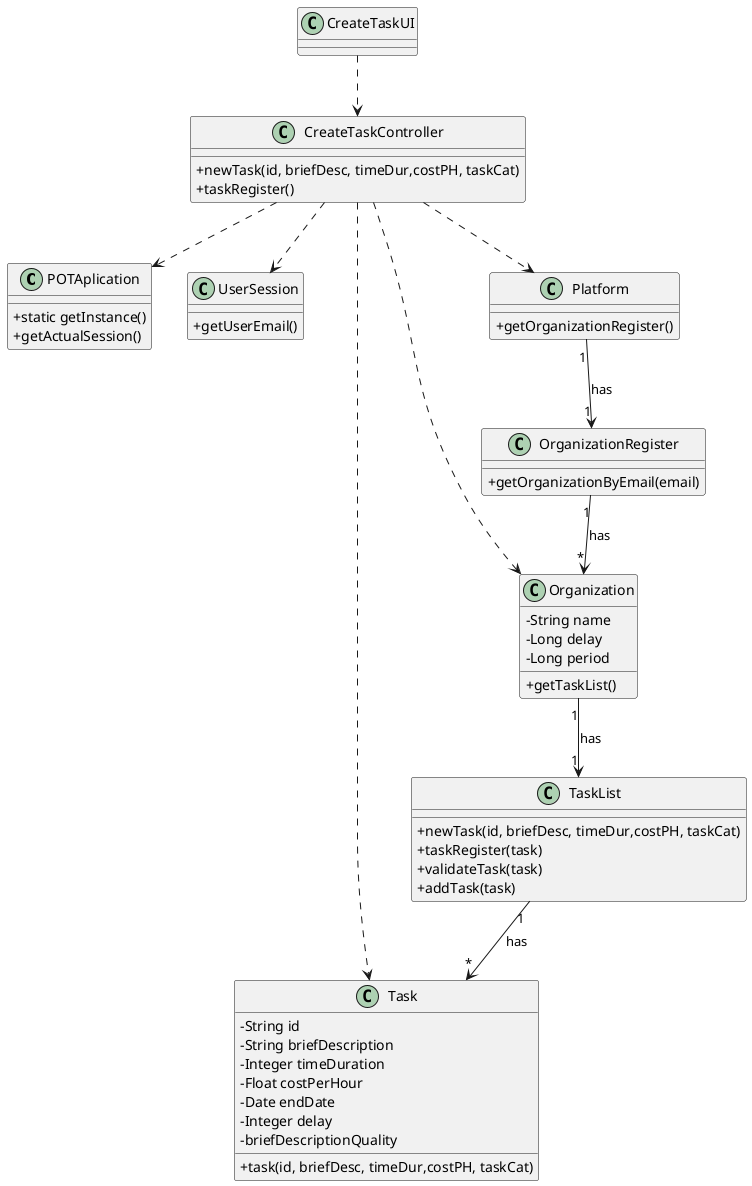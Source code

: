 @startuml
skinparam classAttributeIconSize 0

class POTAplication{
  +static getInstance()
  +getActualSession()
}

class UserSession{
  +getUserEmail()
}

class Task {
  -String id
  -String briefDescription
  -Integer timeDuration
  -Float costPerHour
  -Date endDate
  -Integer delay
  -briefDescriptionQuality
  +task(id, briefDesc, timeDur,costPH, taskCat)
}


class Organization {
  -String name
  -Long delay
  -Long period
  +getTaskList()
}

class TaskList {
  +newTask(id, briefDesc, timeDur,costPH, taskCat)
  +taskRegister(task)
  +validateTask(task)
  +addTask(task)
}

class Platform {
  +getOrganizationRegister()
}


class OrganizationRegister {
  +getOrganizationByEmail(email)
}

class CreateTaskController {
  +newTask(id, briefDesc, timeDur,costPH, taskCat)
  +taskRegister()
}

class CreateTaskUI {
}

CreateTaskUI ..> CreateTaskController
CreateTaskController ..> Platform
CreateTaskController ..> Task
CreateTaskController ..> Organization
CreateTaskController ..> POTAplication
CreateTaskController ..> UserSession
Platform "1" --> "1" OrganizationRegister : has

OrganizationRegister "1" --> "*" Organization : has
Organization "1" --> "1" TaskList : has
TaskList "1" --> "*" Task : has


@enduml
